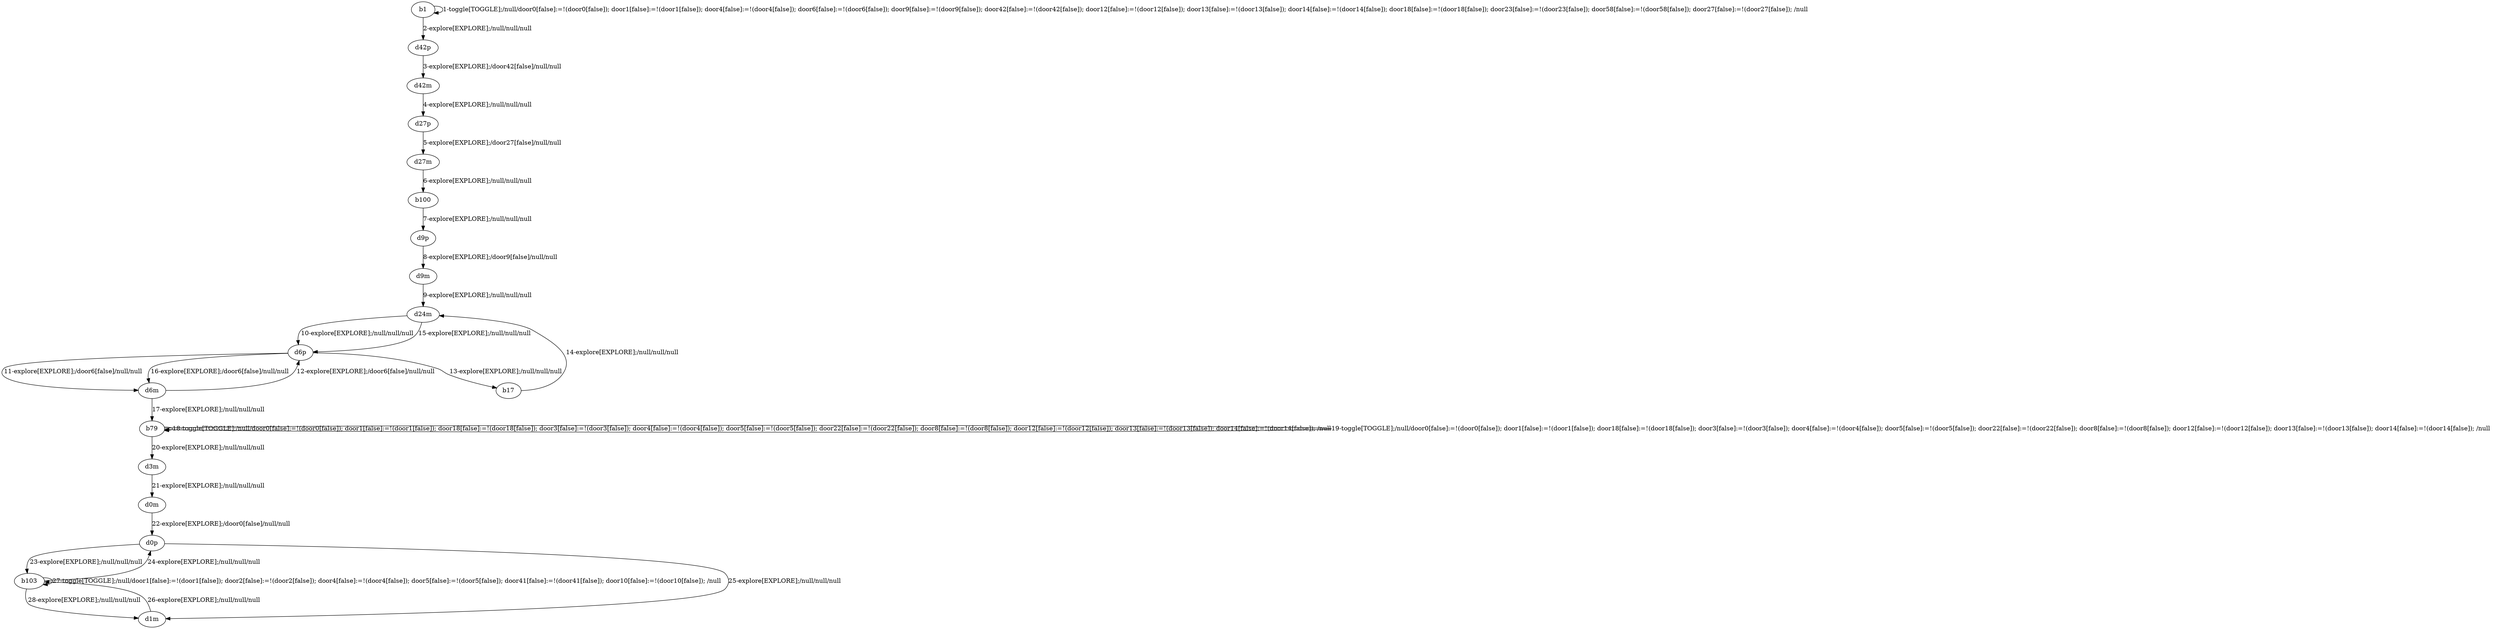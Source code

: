 # Total number of goals covered by this test: 1
# d0p --> d1m

digraph g {
"b1" -> "b1" [label = "1-toggle[TOGGLE];/null/door0[false]:=!(door0[false]); door1[false]:=!(door1[false]); door4[false]:=!(door4[false]); door6[false]:=!(door6[false]); door9[false]:=!(door9[false]); door42[false]:=!(door42[false]); door12[false]:=!(door12[false]); door13[false]:=!(door13[false]); door14[false]:=!(door14[false]); door18[false]:=!(door18[false]); door23[false]:=!(door23[false]); door58[false]:=!(door58[false]); door27[false]:=!(door27[false]); /null"];
"b1" -> "d42p" [label = "2-explore[EXPLORE];/null/null/null"];
"d42p" -> "d42m" [label = "3-explore[EXPLORE];/door42[false]/null/null"];
"d42m" -> "d27p" [label = "4-explore[EXPLORE];/null/null/null"];
"d27p" -> "d27m" [label = "5-explore[EXPLORE];/door27[false]/null/null"];
"d27m" -> "b100" [label = "6-explore[EXPLORE];/null/null/null"];
"b100" -> "d9p" [label = "7-explore[EXPLORE];/null/null/null"];
"d9p" -> "d9m" [label = "8-explore[EXPLORE];/door9[false]/null/null"];
"d9m" -> "d24m" [label = "9-explore[EXPLORE];/null/null/null"];
"d24m" -> "d6p" [label = "10-explore[EXPLORE];/null/null/null"];
"d6p" -> "d6m" [label = "11-explore[EXPLORE];/door6[false]/null/null"];
"d6m" -> "d6p" [label = "12-explore[EXPLORE];/door6[false]/null/null"];
"d6p" -> "b17" [label = "13-explore[EXPLORE];/null/null/null"];
"b17" -> "d24m" [label = "14-explore[EXPLORE];/null/null/null"];
"d24m" -> "d6p" [label = "15-explore[EXPLORE];/null/null/null"];
"d6p" -> "d6m" [label = "16-explore[EXPLORE];/door6[false]/null/null"];
"d6m" -> "b79" [label = "17-explore[EXPLORE];/null/null/null"];
"b79" -> "b79" [label = "18-toggle[TOGGLE];/null/door0[false]:=!(door0[false]); door1[false]:=!(door1[false]); door18[false]:=!(door18[false]); door3[false]:=!(door3[false]); door4[false]:=!(door4[false]); door5[false]:=!(door5[false]); door22[false]:=!(door22[false]); door8[false]:=!(door8[false]); door12[false]:=!(door12[false]); door13[false]:=!(door13[false]); door14[false]:=!(door14[false]); /null"];
"b79" -> "b79" [label = "19-toggle[TOGGLE];/null/door0[false]:=!(door0[false]); door1[false]:=!(door1[false]); door18[false]:=!(door18[false]); door3[false]:=!(door3[false]); door4[false]:=!(door4[false]); door5[false]:=!(door5[false]); door22[false]:=!(door22[false]); door8[false]:=!(door8[false]); door12[false]:=!(door12[false]); door13[false]:=!(door13[false]); door14[false]:=!(door14[false]); /null"];
"b79" -> "d3m" [label = "20-explore[EXPLORE];/null/null/null"];
"d3m" -> "d0m" [label = "21-explore[EXPLORE];/null/null/null"];
"d0m" -> "d0p" [label = "22-explore[EXPLORE];/door0[false]/null/null"];
"d0p" -> "b103" [label = "23-explore[EXPLORE];/null/null/null"];
"b103" -> "d0p" [label = "24-explore[EXPLORE];/null/null/null"];
"d0p" -> "d1m" [label = "25-explore[EXPLORE];/null/null/null"];
"d1m" -> "b103" [label = "26-explore[EXPLORE];/null/null/null"];
"b103" -> "b103" [label = "27-toggle[TOGGLE];/null/door1[false]:=!(door1[false]); door2[false]:=!(door2[false]); door4[false]:=!(door4[false]); door5[false]:=!(door5[false]); door41[false]:=!(door41[false]); door10[false]:=!(door10[false]); /null"];
"b103" -> "d1m" [label = "28-explore[EXPLORE];/null/null/null"];
}